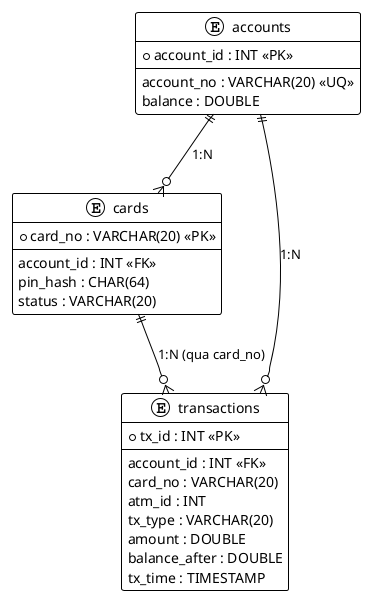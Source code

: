 @startuml
!theme plain
' Bắt đầu vẽ ERD
entity "accounts" as accounts {
    + account_id : INT <<PK>>
    --
    account_no : VARCHAR(20) <<UQ>>
    balance : DOUBLE
}

entity "cards" as cards {
    + card_no : VARCHAR(20) <<PK>>
    --
    account_id : INT <<FK>>
    pin_hash : CHAR(64)
    status : VARCHAR(20)
}

entity "transactions" as tx {
    + tx_id : INT <<PK>>
    --
    account_id : INT <<FK>>
    card_no : VARCHAR(20)
    atm_id : INT
    tx_type : VARCHAR(20)
    amount : DOUBLE
    balance_after : DOUBLE
    tx_time : TIMESTAMP
}

' Quan hệ
accounts ||--o{ cards : "1:N"
accounts ||--o{ tx : "1:N"
cards ||--o{ tx : "1:N (qua card_no)"
@enduml
